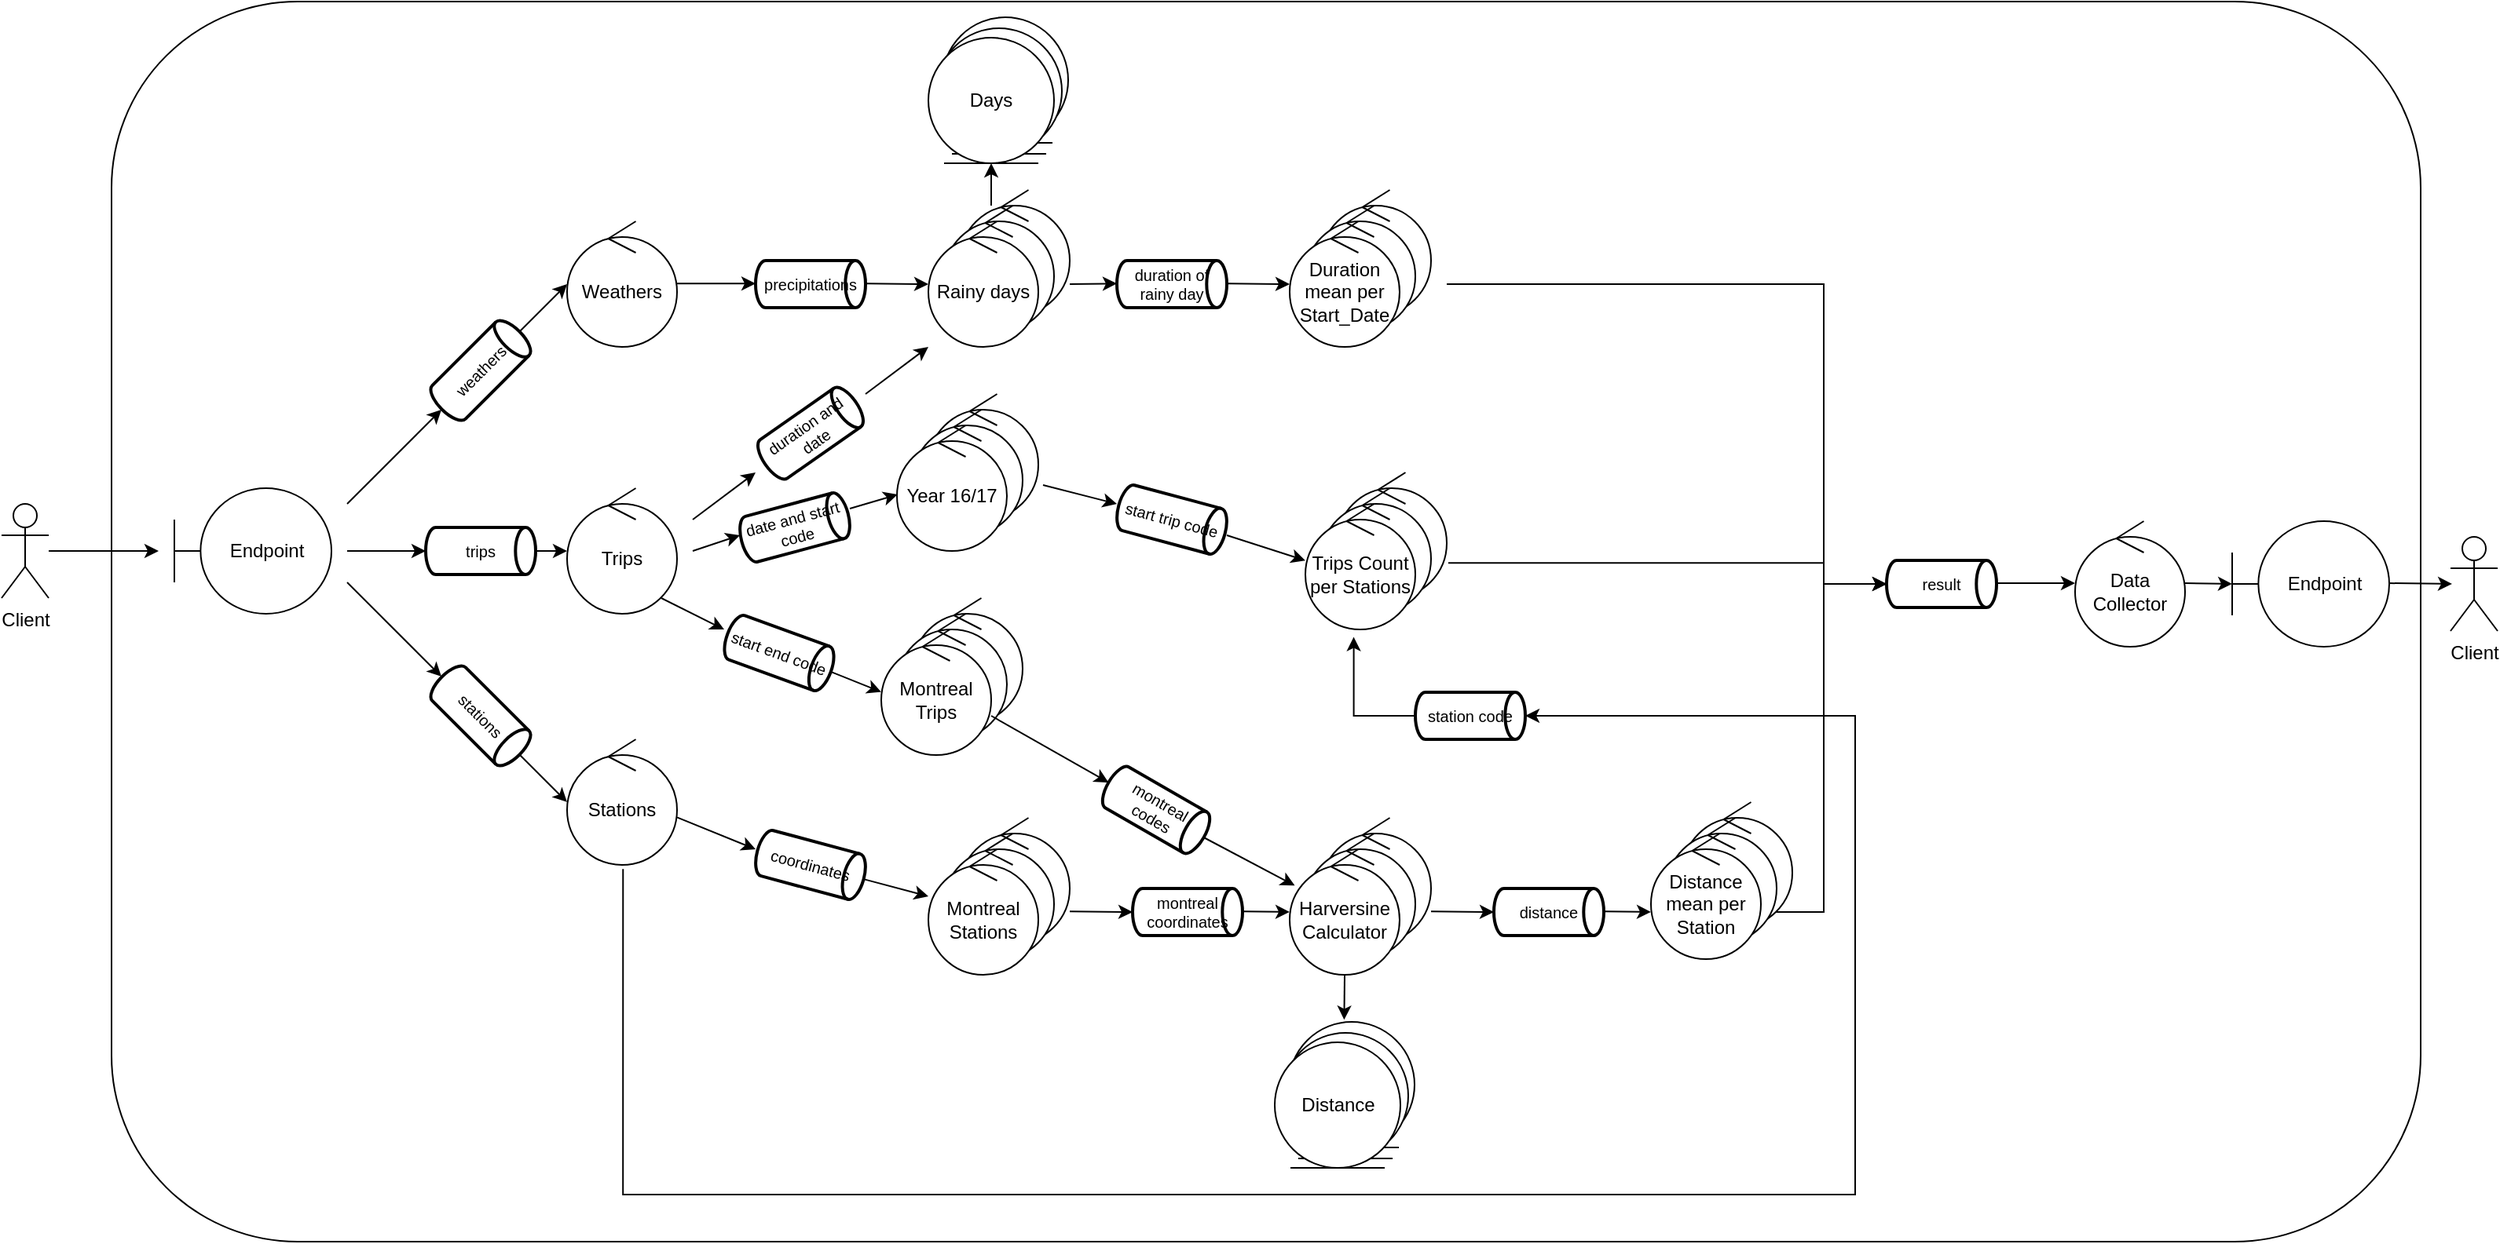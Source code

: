 <mxfile version="20.5.1" type="device"><diagram id="eTZaB0LM0tfJcAhFKt2J" name="Página-1"><mxGraphModel dx="2250" dy="1212" grid="1" gridSize="10" guides="1" tooltips="1" connect="1" arrows="1" fold="1" page="1" pageScale="1" pageWidth="827" pageHeight="1169" math="0" shadow="0"><root><mxCell id="0"/><mxCell id="1" parent="0"/><mxCell id="V9wkc1grLBFZfjwfMomi-39" value="" style="rounded=1;whiteSpace=wrap;html=1;fontSize=10;" vertex="1" parent="1"><mxGeometry x="110" width="1470" height="790" as="geometry"/></mxCell><mxCell id="87vMEDEc18548d9_qdaI-85" value="" style="endArrow=classic;html=1;rounded=0;edgeStyle=orthogonalEdgeStyle;entryX=0;entryY=0.5;entryDx=0;entryDy=0;entryPerimeter=0;" parent="1" edge="1" target="87vMEDEc18548d9_qdaI-79" source="87vMEDEc18548d9_qdaI-32"><mxGeometry width="50" height="50" relative="1" as="geometry"><mxPoint x="1190" y="580" as="sourcePoint"/><mxPoint x="1070" y="350" as="targetPoint"/><Array as="points"><mxPoint x="1200" y="580"/><mxPoint x="1200" y="371"/></Array></mxGeometry></mxCell><mxCell id="87vMEDEc18548d9_qdaI-2" value="&lt;div&gt;Client&lt;/div&gt;&lt;div&gt;&lt;br&gt;&lt;/div&gt;" style="shape=umlActor;verticalLabelPosition=bottom;verticalAlign=top;html=1;" parent="1" vertex="1"><mxGeometry x="40" y="320" width="30" height="60" as="geometry"/></mxCell><mxCell id="87vMEDEc18548d9_qdaI-3" value="Endpoint" style="shape=umlBoundary;whiteSpace=wrap;html=1;" parent="1" vertex="1"><mxGeometry x="150" y="310" width="100" height="80" as="geometry"/></mxCell><mxCell id="87vMEDEc18548d9_qdaI-4" value="" style="endArrow=classic;html=1;rounded=0;" parent="1" source="87vMEDEc18548d9_qdaI-2" edge="1"><mxGeometry width="50" height="50" relative="1" as="geometry"><mxPoint x="240" y="500" as="sourcePoint"/><mxPoint x="140" y="350" as="targetPoint"/></mxGeometry></mxCell><mxCell id="87vMEDEc18548d9_qdaI-6" value="weathers" style="strokeWidth=2;html=1;shape=mxgraph.flowchart.direct_data;whiteSpace=wrap;rotation=-45;fontSize=10;fontStyle=0" parent="1" vertex="1"><mxGeometry x="310" y="220" width="70" height="30" as="geometry"/></mxCell><mxCell id="87vMEDEc18548d9_qdaI-8" value="Weathers" style="ellipse;shape=umlControl;whiteSpace=wrap;html=1;" parent="1" vertex="1"><mxGeometry x="400" y="140" width="70" height="80" as="geometry"/></mxCell><mxCell id="87vMEDEc18548d9_qdaI-9" value="Control Object" style="ellipse;shape=umlControl;whiteSpace=wrap;html=1;" parent="1" vertex="1"><mxGeometry x="880" y="120" width="70" height="80" as="geometry"/></mxCell><mxCell id="87vMEDEc18548d9_qdaI-10" value="Control Object" style="ellipse;shape=umlControl;whiteSpace=wrap;html=1;" parent="1" vertex="1"><mxGeometry x="870" y="130" width="70" height="80" as="geometry"/></mxCell><mxCell id="87vMEDEc18548d9_qdaI-11" value="Duration mean per Start_Date" style="ellipse;shape=umlControl;whiteSpace=wrap;html=1;" parent="1" vertex="1"><mxGeometry x="860" y="140" width="70" height="80" as="geometry"/></mxCell><mxCell id="87vMEDEc18548d9_qdaI-14" value="Trips" style="ellipse;shape=umlControl;whiteSpace=wrap;html=1;" parent="1" vertex="1"><mxGeometry x="400" y="310" width="70" height="80" as="geometry"/></mxCell><mxCell id="87vMEDEc18548d9_qdaI-15" value="Control Object" style="ellipse;shape=umlControl;whiteSpace=wrap;html=1;" parent="1" vertex="1"><mxGeometry x="620" y="380" width="70" height="80" as="geometry"/></mxCell><mxCell id="87vMEDEc18548d9_qdaI-16" value="Control Object" style="ellipse;shape=umlControl;whiteSpace=wrap;html=1;" parent="1" vertex="1"><mxGeometry x="610" y="390" width="70" height="80" as="geometry"/></mxCell><mxCell id="87vMEDEc18548d9_qdaI-17" value="Montreal Trips" style="ellipse;shape=umlControl;whiteSpace=wrap;html=1;" parent="1" vertex="1"><mxGeometry x="600" y="400" width="70" height="80" as="geometry"/></mxCell><mxCell id="87vMEDEc18548d9_qdaI-20" value="Stations" style="ellipse;shape=umlControl;whiteSpace=wrap;html=1;" parent="1" vertex="1"><mxGeometry x="400" y="470" width="70" height="80" as="geometry"/></mxCell><mxCell id="87vMEDEc18548d9_qdaI-21" value="Control Object" style="ellipse;shape=umlControl;whiteSpace=wrap;html=1;" parent="1" vertex="1"><mxGeometry x="650" y="520" width="70" height="80" as="geometry"/></mxCell><mxCell id="87vMEDEc18548d9_qdaI-22" value="Control Object" style="ellipse;shape=umlControl;whiteSpace=wrap;html=1;" parent="1" vertex="1"><mxGeometry x="640" y="530" width="70" height="80" as="geometry"/></mxCell><mxCell id="87vMEDEc18548d9_qdaI-23" value="Montreal Stations" style="ellipse;shape=umlControl;whiteSpace=wrap;html=1;" parent="1" vertex="1"><mxGeometry x="630" y="540" width="70" height="80" as="geometry"/></mxCell><mxCell id="87vMEDEc18548d9_qdaI-24" value="trips" style="strokeWidth=2;html=1;shape=mxgraph.flowchart.direct_data;whiteSpace=wrap;rotation=0;fontSize=10;fontStyle=0" parent="1" vertex="1"><mxGeometry x="310" y="335" width="70" height="30" as="geometry"/></mxCell><mxCell id="87vMEDEc18548d9_qdaI-25" value="stations" style="strokeWidth=2;html=1;shape=mxgraph.flowchart.direct_data;whiteSpace=wrap;rotation=45;fontSize=10;fontStyle=0" parent="1" vertex="1"><mxGeometry x="310" y="440" width="70" height="30" as="geometry"/></mxCell><mxCell id="87vMEDEc18548d9_qdaI-26" value="&lt;div style=&quot;font-size: 10px;&quot;&gt;start end code&lt;/div&gt;" style="strokeWidth=2;html=1;shape=mxgraph.flowchart.direct_data;whiteSpace=wrap;rotation=20;fontSize=10;fontStyle=0" parent="1" vertex="1"><mxGeometry x="500" y="400" width="70" height="30" as="geometry"/></mxCell><mxCell id="87vMEDEc18548d9_qdaI-27" value="coordinates" style="strokeWidth=2;html=1;shape=mxgraph.flowchart.direct_data;whiteSpace=wrap;rotation=15;fontSize=10;fontStyle=0" parent="1" vertex="1"><mxGeometry x="520" y="535" width="70" height="30" as="geometry"/></mxCell><mxCell id="87vMEDEc18548d9_qdaI-28" value="&lt;font style=&quot;font-size: 10px;&quot;&gt;precipitations&lt;/font&gt;" style="strokeWidth=2;html=1;shape=mxgraph.flowchart.direct_data;whiteSpace=wrap;rotation=0;" parent="1" vertex="1"><mxGeometry x="520" y="165" width="70" height="30" as="geometry"/></mxCell><mxCell id="87vMEDEc18548d9_qdaI-32" value="Control Object" style="ellipse;shape=umlControl;whiteSpace=wrap;html=1;" parent="1" vertex="1"><mxGeometry x="1110" y="510" width="70" height="80" as="geometry"/></mxCell><mxCell id="87vMEDEc18548d9_qdaI-33" value="Control Object" style="ellipse;shape=umlControl;whiteSpace=wrap;html=1;" parent="1" vertex="1"><mxGeometry x="1100" y="520" width="70" height="80" as="geometry"/></mxCell><mxCell id="87vMEDEc18548d9_qdaI-34" value="Distance mean per Station" style="ellipse;shape=umlControl;whiteSpace=wrap;html=1;" parent="1" vertex="1"><mxGeometry x="1090" y="530" width="70" height="80" as="geometry"/></mxCell><mxCell id="87vMEDEc18548d9_qdaI-35" value="montreal coordinates" style="strokeWidth=2;html=1;shape=mxgraph.flowchart.direct_data;whiteSpace=wrap;rotation=0;fontSize=10;fontStyle=0" parent="1" vertex="1"><mxGeometry x="760" y="565" width="70" height="30" as="geometry"/></mxCell><mxCell id="87vMEDEc18548d9_qdaI-46" value="Control Object" style="ellipse;shape=umlControl;whiteSpace=wrap;html=1;" parent="1" vertex="1"><mxGeometry x="890" y="300" width="70" height="80" as="geometry"/></mxCell><mxCell id="87vMEDEc18548d9_qdaI-47" value="Control Object" style="ellipse;shape=umlControl;whiteSpace=wrap;html=1;" parent="1" vertex="1"><mxGeometry x="880" y="310" width="70" height="80" as="geometry"/></mxCell><mxCell id="87vMEDEc18548d9_qdaI-48" value="Trips Count per Stations" style="ellipse;shape=umlControl;whiteSpace=wrap;html=1;" parent="1" vertex="1"><mxGeometry x="870" y="320" width="70" height="80" as="geometry"/></mxCell><mxCell id="87vMEDEc18548d9_qdaI-49" value="start trip code" style="strokeWidth=2;html=1;shape=mxgraph.flowchart.direct_data;whiteSpace=wrap;rotation=15;fontSize=10;" parent="1" vertex="1"><mxGeometry x="750" y="315" width="70" height="30" as="geometry"/></mxCell><mxCell id="87vMEDEc18548d9_qdaI-56" value="" style="endArrow=classic;html=1;rounded=0;entryX=0;entryY=0.5;entryDx=0;entryDy=0;entryPerimeter=0;" parent="1" target="87vMEDEc18548d9_qdaI-24" edge="1"><mxGeometry width="50" height="50" relative="1" as="geometry"><mxPoint x="260" y="350" as="sourcePoint"/><mxPoint x="170" y="380" as="targetPoint"/><Array as="points"><mxPoint x="280" y="350"/></Array></mxGeometry></mxCell><mxCell id="87vMEDEc18548d9_qdaI-57" value="" style="endArrow=classic;html=1;rounded=0;" parent="1" edge="1"><mxGeometry width="50" height="50" relative="1" as="geometry"><mxPoint x="260" y="320" as="sourcePoint"/><mxPoint x="320" y="260" as="targetPoint"/></mxGeometry></mxCell><mxCell id="87vMEDEc18548d9_qdaI-58" value="" style="endArrow=classic;html=1;rounded=0;" parent="1" edge="1"><mxGeometry width="50" height="50" relative="1" as="geometry"><mxPoint x="260" y="370" as="sourcePoint"/><mxPoint x="320" y="430" as="targetPoint"/></mxGeometry></mxCell><mxCell id="87vMEDEc18548d9_qdaI-60" value="" style="endArrow=classic;html=1;rounded=0;" parent="1" edge="1"><mxGeometry width="50" height="50" relative="1" as="geometry"><mxPoint x="370" y="480" as="sourcePoint"/><mxPoint x="400" y="510" as="targetPoint"/></mxGeometry></mxCell><mxCell id="87vMEDEc18548d9_qdaI-62" value="" style="endArrow=classic;html=1;rounded=0;entryX=0;entryY=0.5;entryDx=0;entryDy=0;entryPerimeter=0;" parent="1" target="87vMEDEc18548d9_qdaI-8" edge="1"><mxGeometry width="50" height="50" relative="1" as="geometry"><mxPoint x="370" y="210" as="sourcePoint"/><mxPoint x="410" y="520" as="targetPoint"/></mxGeometry></mxCell><mxCell id="87vMEDEc18548d9_qdaI-64" value="" style="endArrow=classic;html=1;rounded=0;entryX=0;entryY=0.5;entryDx=0;entryDy=0;entryPerimeter=0;" parent="1" target="87vMEDEc18548d9_qdaI-14" edge="1"><mxGeometry width="50" height="50" relative="1" as="geometry"><mxPoint x="380" y="350" as="sourcePoint"/><mxPoint x="320" y="360" as="targetPoint"/></mxGeometry></mxCell><mxCell id="87vMEDEc18548d9_qdaI-65" value="" style="endArrow=classic;html=1;rounded=0;" parent="1" edge="1"><mxGeometry width="50" height="50" relative="1" as="geometry"><mxPoint x="460" y="380" as="sourcePoint"/><mxPoint x="500" y="400" as="targetPoint"/></mxGeometry></mxCell><mxCell id="87vMEDEc18548d9_qdaI-66" value="" style="endArrow=classic;html=1;rounded=0;exitX=1;exitY=0.5;exitDx=0;exitDy=0;exitPerimeter=0;entryX=0;entryY=0.498;entryDx=0;entryDy=0;entryPerimeter=0;" parent="1" edge="1" target="87vMEDEc18548d9_qdaI-17" source="87vMEDEc18548d9_qdaI-26"><mxGeometry width="50" height="50" relative="1" as="geometry"><mxPoint x="590" y="354.67" as="sourcePoint"/><mxPoint x="600" y="435" as="targetPoint"/></mxGeometry></mxCell><mxCell id="87vMEDEc18548d9_qdaI-67" value="" style="endArrow=classic;html=1;rounded=0;" parent="1" edge="1"><mxGeometry width="50" height="50" relative="1" as="geometry"><mxPoint x="470" y="519.67" as="sourcePoint"/><mxPoint x="520" y="540" as="targetPoint"/></mxGeometry></mxCell><mxCell id="87vMEDEc18548d9_qdaI-68" value="" style="endArrow=classic;html=1;rounded=0;exitX=1;exitY=0.5;exitDx=0;exitDy=0;exitPerimeter=0;entryX=0;entryY=0.375;entryDx=0;entryDy=0;entryPerimeter=0;" parent="1" edge="1" target="87vMEDEc18548d9_qdaI-23" source="87vMEDEc18548d9_qdaI-27"><mxGeometry width="50" height="50" relative="1" as="geometry"><mxPoint x="590" y="519.67" as="sourcePoint"/><mxPoint x="620" y="580" as="targetPoint"/></mxGeometry></mxCell><mxCell id="87vMEDEc18548d9_qdaI-69" value="" style="endArrow=classic;html=1;rounded=0;entryX=0;entryY=0.5;entryDx=0;entryDy=0;entryPerimeter=0;" parent="1" edge="1"><mxGeometry width="50" height="50" relative="1" as="geometry"><mxPoint x="470" y="179.67" as="sourcePoint"/><mxPoint x="520" y="179.67" as="targetPoint"/></mxGeometry></mxCell><mxCell id="87vMEDEc18548d9_qdaI-70" value="" style="endArrow=classic;html=1;rounded=0;" parent="1" edge="1"><mxGeometry width="50" height="50" relative="1" as="geometry"><mxPoint x="590" y="179.67" as="sourcePoint"/><mxPoint x="630" y="180" as="targetPoint"/></mxGeometry></mxCell><mxCell id="87vMEDEc18548d9_qdaI-71" value="" style="endArrow=classic;html=1;rounded=0;exitX=1.043;exitY=0.725;exitDx=0;exitDy=0;exitPerimeter=0;" parent="1" edge="1" source="V9wkc1grLBFZfjwfMomi-12"><mxGeometry width="50" height="50" relative="1" as="geometry"><mxPoint x="750" y="349.67" as="sourcePoint"/><mxPoint x="750" y="320" as="targetPoint"/></mxGeometry></mxCell><mxCell id="87vMEDEc18548d9_qdaI-72" value="" style="endArrow=classic;html=1;rounded=0;entryX=0;entryY=0.451;entryDx=0;entryDy=0;entryPerimeter=0;" parent="1" edge="1" target="87vMEDEc18548d9_qdaI-48"><mxGeometry width="50" height="50" relative="1" as="geometry"><mxPoint x="820" y="340" as="sourcePoint"/><mxPoint x="920" y="349.67" as="targetPoint"/></mxGeometry></mxCell><mxCell id="87vMEDEc18548d9_qdaI-73" value="" style="endArrow=classic;html=1;rounded=0;" parent="1" edge="1"><mxGeometry width="50" height="50" relative="1" as="geometry"><mxPoint x="720" y="579.67" as="sourcePoint"/><mxPoint x="760" y="580" as="targetPoint"/></mxGeometry></mxCell><mxCell id="87vMEDEc18548d9_qdaI-74" value="" style="endArrow=classic;html=1;rounded=0;" parent="1" edge="1"><mxGeometry width="50" height="50" relative="1" as="geometry"><mxPoint x="830" y="579.66" as="sourcePoint"/><mxPoint x="860" y="579.99" as="targetPoint"/></mxGeometry></mxCell><mxCell id="87vMEDEc18548d9_qdaI-75" value="Data Collector" style="ellipse;shape=umlControl;whiteSpace=wrap;html=1;" parent="1" vertex="1"><mxGeometry x="1360" y="331" width="70" height="80" as="geometry"/></mxCell><mxCell id="87vMEDEc18548d9_qdaI-76" value="Endpoint" style="shape=umlBoundary;whiteSpace=wrap;html=1;" parent="1" vertex="1"><mxGeometry x="1460" y="331" width="100" height="80" as="geometry"/></mxCell><mxCell id="87vMEDEc18548d9_qdaI-77" value="&lt;div&gt;Client&lt;/div&gt;&lt;div&gt;&lt;br&gt;&lt;/div&gt;" style="shape=umlActor;verticalLabelPosition=bottom;verticalAlign=top;html=1;" parent="1" vertex="1"><mxGeometry x="1599" y="341" width="30" height="60" as="geometry"/></mxCell><mxCell id="87vMEDEc18548d9_qdaI-79" value="result" style="strokeWidth=2;html=1;shape=mxgraph.flowchart.direct_data;whiteSpace=wrap;rotation=0;fontSize=10;" parent="1" vertex="1"><mxGeometry x="1240" y="356" width="70" height="30" as="geometry"/></mxCell><mxCell id="87vMEDEc18548d9_qdaI-80" value="" style="endArrow=classic;html=1;rounded=0;entryX=0;entryY=0.5;entryDx=0;entryDy=0;entryPerimeter=0;" parent="1" edge="1"><mxGeometry width="50" height="50" relative="1" as="geometry"><mxPoint x="1310" y="370.52" as="sourcePoint"/><mxPoint x="1360" y="370.52" as="targetPoint"/></mxGeometry></mxCell><mxCell id="87vMEDEc18548d9_qdaI-81" value="" style="endArrow=classic;html=1;rounded=0;" parent="1" edge="1"><mxGeometry width="50" height="50" relative="1" as="geometry"><mxPoint x="1430" y="370.52" as="sourcePoint"/><mxPoint x="1460" y="371" as="targetPoint"/></mxGeometry></mxCell><mxCell id="87vMEDEc18548d9_qdaI-82" value="" style="endArrow=classic;html=1;rounded=0;" parent="1" edge="1"><mxGeometry width="50" height="50" relative="1" as="geometry"><mxPoint x="1560" y="370.52" as="sourcePoint"/><mxPoint x="1600" y="371" as="targetPoint"/></mxGeometry></mxCell><mxCell id="87vMEDEc18548d9_qdaI-84" value="" style="endArrow=classic;html=1;rounded=0;edgeStyle=orthogonalEdgeStyle;entryX=0;entryY=0.5;entryDx=0;entryDy=0;entryPerimeter=0;" parent="1" edge="1" target="87vMEDEc18548d9_qdaI-79"><mxGeometry width="50" height="50" relative="1" as="geometry"><mxPoint x="960" y="180" as="sourcePoint"/><mxPoint x="1070" y="350" as="targetPoint"/><Array as="points"><mxPoint x="1200" y="180"/><mxPoint x="1200" y="371"/></Array></mxGeometry></mxCell><mxCell id="87vMEDEc18548d9_qdaI-86" value="" style="endArrow=classic;html=1;rounded=0;entryX=0;entryY=0.5;entryDx=0;entryDy=0;entryPerimeter=0;exitX=1.014;exitY=0.72;exitDx=0;exitDy=0;exitPerimeter=0;edgeStyle=orthogonalEdgeStyle;" parent="1" edge="1" target="87vMEDEc18548d9_qdaI-79" source="87vMEDEc18548d9_qdaI-46"><mxGeometry width="50" height="50" relative="1" as="geometry"><mxPoint x="1020" y="350" as="sourcePoint"/><mxPoint x="1070" y="349.84" as="targetPoint"/><Array as="points"><mxPoint x="1200" y="358"/><mxPoint x="1200" y="371"/></Array></mxGeometry></mxCell><mxCell id="V9wkc1grLBFZfjwfMomi-1" value="Control Object" style="ellipse;shape=umlControl;whiteSpace=wrap;html=1;" vertex="1" parent="1"><mxGeometry x="650" y="120" width="70" height="80" as="geometry"/></mxCell><mxCell id="V9wkc1grLBFZfjwfMomi-2" value="Control Object" style="ellipse;shape=umlControl;whiteSpace=wrap;html=1;" vertex="1" parent="1"><mxGeometry x="640" y="130" width="70" height="80" as="geometry"/></mxCell><mxCell id="V9wkc1grLBFZfjwfMomi-3" value="Rainy days" style="ellipse;shape=umlControl;whiteSpace=wrap;html=1;" vertex="1" parent="1"><mxGeometry x="630" y="140" width="70" height="80" as="geometry"/></mxCell><mxCell id="V9wkc1grLBFZfjwfMomi-5" value="duration of rainy day" style="strokeWidth=2;html=1;shape=mxgraph.flowchart.direct_data;whiteSpace=wrap;rotation=0;fontSize=10;" vertex="1" parent="1"><mxGeometry x="750" y="165" width="70" height="30" as="geometry"/></mxCell><mxCell id="V9wkc1grLBFZfjwfMomi-6" value="" style="endArrow=classic;html=1;rounded=0;entryX=0;entryY=0.5;entryDx=0;entryDy=0;entryPerimeter=0;" edge="1" parent="1"><mxGeometry width="50" height="50" relative="1" as="geometry"><mxPoint x="720" y="180" as="sourcePoint"/><mxPoint x="750" y="179.67" as="targetPoint"/></mxGeometry></mxCell><mxCell id="V9wkc1grLBFZfjwfMomi-7" value="" style="endArrow=classic;html=1;rounded=0;" edge="1" parent="1"><mxGeometry width="50" height="50" relative="1" as="geometry"><mxPoint x="820" y="179.67" as="sourcePoint"/><mxPoint x="860" y="180" as="targetPoint"/></mxGeometry></mxCell><mxCell id="V9wkc1grLBFZfjwfMomi-8" value="" style="endArrow=classic;html=1;rounded=0;" edge="1" parent="1"><mxGeometry width="50" height="50" relative="1" as="geometry"><mxPoint x="480" y="330" as="sourcePoint"/><mxPoint x="520" y="300" as="targetPoint"/></mxGeometry></mxCell><mxCell id="V9wkc1grLBFZfjwfMomi-9" value="duration and date" style="strokeWidth=2;html=1;shape=mxgraph.flowchart.direct_data;whiteSpace=wrap;rotation=-35;fontSize=10;" vertex="1" parent="1"><mxGeometry x="520" y="260" width="70" height="30" as="geometry"/></mxCell><mxCell id="V9wkc1grLBFZfjwfMomi-10" value="" style="endArrow=classic;html=1;rounded=0;" edge="1" parent="1"><mxGeometry width="50" height="50" relative="1" as="geometry"><mxPoint x="590" y="250" as="sourcePoint"/><mxPoint x="630" y="220" as="targetPoint"/></mxGeometry></mxCell><mxCell id="V9wkc1grLBFZfjwfMomi-12" value="Control Object" style="ellipse;shape=umlControl;whiteSpace=wrap;html=1;" vertex="1" parent="1"><mxGeometry x="630" y="250" width="70" height="80" as="geometry"/></mxCell><mxCell id="V9wkc1grLBFZfjwfMomi-13" value="Control Object" style="ellipse;shape=umlControl;whiteSpace=wrap;html=1;" vertex="1" parent="1"><mxGeometry x="620" y="260" width="70" height="80" as="geometry"/></mxCell><mxCell id="V9wkc1grLBFZfjwfMomi-14" value="Year 16/17" style="ellipse;shape=umlControl;whiteSpace=wrap;html=1;" vertex="1" parent="1"><mxGeometry x="610" y="270" width="70" height="80" as="geometry"/></mxCell><mxCell id="V9wkc1grLBFZfjwfMomi-15" value="" style="endArrow=classic;html=1;rounded=0;" edge="1" parent="1"><mxGeometry width="50" height="50" relative="1" as="geometry"><mxPoint x="480" y="350" as="sourcePoint"/><mxPoint x="510" y="340" as="targetPoint"/></mxGeometry></mxCell><mxCell id="V9wkc1grLBFZfjwfMomi-16" value="date and start code" style="strokeWidth=2;html=1;shape=mxgraph.flowchart.direct_data;whiteSpace=wrap;rotation=-15;fontSize=10;" vertex="1" parent="1"><mxGeometry x="510" y="320" width="70" height="30" as="geometry"/></mxCell><mxCell id="V9wkc1grLBFZfjwfMomi-17" value="" style="endArrow=classic;html=1;rounded=0;entryX=0.005;entryY=0.638;entryDx=0;entryDy=0;entryPerimeter=0;" edge="1" parent="1"><mxGeometry width="50" height="50" relative="1" as="geometry"><mxPoint x="580" y="323" as="sourcePoint"/><mxPoint x="610.35" y="314.04" as="targetPoint"/></mxGeometry></mxCell><mxCell id="V9wkc1grLBFZfjwfMomi-18" value="Control Object" style="ellipse;shape=umlControl;whiteSpace=wrap;html=1;" vertex="1" parent="1"><mxGeometry x="880" y="520" width="70" height="80" as="geometry"/></mxCell><mxCell id="V9wkc1grLBFZfjwfMomi-19" value="Control Object" style="ellipse;shape=umlControl;whiteSpace=wrap;html=1;" vertex="1" parent="1"><mxGeometry x="870" y="530" width="70" height="80" as="geometry"/></mxCell><mxCell id="V9wkc1grLBFZfjwfMomi-20" value="&lt;div&gt;Harversine&lt;/div&gt;&lt;div&gt;Calculator&lt;br&gt;&lt;/div&gt;" style="ellipse;shape=umlControl;whiteSpace=wrap;html=1;" vertex="1" parent="1"><mxGeometry x="860" y="540" width="70" height="80" as="geometry"/></mxCell><mxCell id="V9wkc1grLBFZfjwfMomi-21" value="&lt;div style=&quot;font-size: 10px;&quot;&gt;montreal codes&lt;/div&gt;" style="strokeWidth=2;html=1;shape=mxgraph.flowchart.direct_data;whiteSpace=wrap;rotation=30;fontSize=10;fontStyle=0" vertex="1" parent="1"><mxGeometry x="740" y="500" width="70" height="30" as="geometry"/></mxCell><mxCell id="V9wkc1grLBFZfjwfMomi-22" value="" style="endArrow=classic;html=1;rounded=0;entryX=0;entryY=0.5;entryDx=0;entryDy=0;entryPerimeter=0;" edge="1" parent="1" target="V9wkc1grLBFZfjwfMomi-21"><mxGeometry width="50" height="50" relative="1" as="geometry"><mxPoint x="670" y="455.0" as="sourcePoint"/><mxPoint x="710" y="475.0" as="targetPoint"/></mxGeometry></mxCell><mxCell id="V9wkc1grLBFZfjwfMomi-23" value="" style="endArrow=classic;html=1;rounded=0;exitX=1;exitY=0.5;exitDx=0;exitDy=0;exitPerimeter=0;" edge="1" parent="1" source="V9wkc1grLBFZfjwfMomi-21" target="V9wkc1grLBFZfjwfMomi-20"><mxGeometry width="50" height="50" relative="1" as="geometry"><mxPoint x="810" y="540" as="sourcePoint"/><mxPoint x="810" y="514.84" as="targetPoint"/></mxGeometry></mxCell><mxCell id="V9wkc1grLBFZfjwfMomi-26" value="Entity Object" style="ellipse;shape=umlEntity;whiteSpace=wrap;html=1;" vertex="1" parent="1"><mxGeometry x="859.5" y="650" width="80" height="80" as="geometry"/></mxCell><mxCell id="V9wkc1grLBFZfjwfMomi-25" value="Entity Object" style="ellipse;shape=umlEntity;whiteSpace=wrap;html=1;" vertex="1" parent="1"><mxGeometry x="855.5" y="657" width="80" height="80" as="geometry"/></mxCell><mxCell id="V9wkc1grLBFZfjwfMomi-24" value="Distance" style="ellipse;shape=umlEntity;whiteSpace=wrap;html=1;" vertex="1" parent="1"><mxGeometry x="850.5" y="663" width="80" height="80" as="geometry"/></mxCell><mxCell id="V9wkc1grLBFZfjwfMomi-27" value="" style="endArrow=classic;html=1;rounded=0;entryX=0.44;entryY=-0.017;entryDx=0;entryDy=0;entryPerimeter=0;" edge="1" parent="1" target="V9wkc1grLBFZfjwfMomi-26"><mxGeometry width="50" height="50" relative="1" as="geometry"><mxPoint x="895" y="620.0" as="sourcePoint"/><mxPoint x="895" y="640" as="targetPoint"/></mxGeometry></mxCell><mxCell id="V9wkc1grLBFZfjwfMomi-28" value="Entity Object" style="ellipse;shape=umlEntity;whiteSpace=wrap;html=1;" vertex="1" parent="1"><mxGeometry x="639" y="10" width="80" height="80" as="geometry"/></mxCell><mxCell id="V9wkc1grLBFZfjwfMomi-29" value="Entity Object" style="ellipse;shape=umlEntity;whiteSpace=wrap;html=1;" vertex="1" parent="1"><mxGeometry x="635" y="17" width="80" height="80" as="geometry"/></mxCell><mxCell id="V9wkc1grLBFZfjwfMomi-30" value="Days" style="ellipse;shape=umlEntity;whiteSpace=wrap;html=1;" vertex="1" parent="1"><mxGeometry x="630" y="23" width="80" height="80" as="geometry"/></mxCell><mxCell id="V9wkc1grLBFZfjwfMomi-31" value="" style="endArrow=classic;html=1;rounded=0;entryX=0.5;entryY=1;entryDx=0;entryDy=0;" edge="1" parent="1" target="V9wkc1grLBFZfjwfMomi-30"><mxGeometry width="50" height="50" relative="1" as="geometry"><mxPoint x="670" y="130" as="sourcePoint"/><mxPoint x="640" y="190" as="targetPoint"/></mxGeometry></mxCell><mxCell id="V9wkc1grLBFZfjwfMomi-32" value="distance" style="strokeWidth=2;html=1;shape=mxgraph.flowchart.direct_data;whiteSpace=wrap;rotation=0;fontSize=10;fontStyle=0" vertex="1" parent="1"><mxGeometry x="990" y="565" width="70" height="30" as="geometry"/></mxCell><mxCell id="V9wkc1grLBFZfjwfMomi-33" value="" style="endArrow=classic;html=1;rounded=0;" edge="1" parent="1"><mxGeometry width="50" height="50" relative="1" as="geometry"><mxPoint x="950" y="579.67" as="sourcePoint"/><mxPoint x="990" y="580" as="targetPoint"/></mxGeometry></mxCell><mxCell id="V9wkc1grLBFZfjwfMomi-34" value="" style="endArrow=classic;html=1;rounded=0;" edge="1" parent="1"><mxGeometry width="50" height="50" relative="1" as="geometry"><mxPoint x="1060" y="579.66" as="sourcePoint"/><mxPoint x="1090" y="579.99" as="targetPoint"/></mxGeometry></mxCell><mxCell id="V9wkc1grLBFZfjwfMomi-36" value="station code" style="strokeWidth=2;html=1;shape=mxgraph.flowchart.direct_data;whiteSpace=wrap;rotation=0;fontSize=10;fontStyle=0" vertex="1" parent="1"><mxGeometry x="940" y="440" width="70" height="30" as="geometry"/></mxCell><mxCell id="V9wkc1grLBFZfjwfMomi-37" value="" style="endArrow=classic;html=1;rounded=0;exitX=0.509;exitY=1.033;exitDx=0;exitDy=0;exitPerimeter=0;edgeStyle=orthogonalEdgeStyle;entryX=1;entryY=0.5;entryDx=0;entryDy=0;entryPerimeter=0;" edge="1" parent="1" source="87vMEDEc18548d9_qdaI-20" target="V9wkc1grLBFZfjwfMomi-36"><mxGeometry width="50" height="50" relative="1" as="geometry"><mxPoint x="440" y="560" as="sourcePoint"/><mxPoint x="1020" y="460" as="targetPoint"/><Array as="points"><mxPoint x="436" y="760"/><mxPoint x="1220" y="760"/><mxPoint x="1220" y="455"/></Array></mxGeometry></mxCell><mxCell id="V9wkc1grLBFZfjwfMomi-38" value="" style="endArrow=classic;html=1;rounded=0;entryX=0.44;entryY=1.06;entryDx=0;entryDy=0;entryPerimeter=0;exitX=0;exitY=0.5;exitDx=0;exitDy=0;exitPerimeter=0;edgeStyle=orthogonalEdgeStyle;" edge="1" parent="1" source="V9wkc1grLBFZfjwfMomi-36" target="87vMEDEc18548d9_qdaI-48"><mxGeometry width="50" height="50" relative="1" as="geometry"><mxPoint x="900" y="460" as="sourcePoint"/><mxPoint x="790" y="430" as="targetPoint"/></mxGeometry></mxCell></root></mxGraphModel></diagram></mxfile>